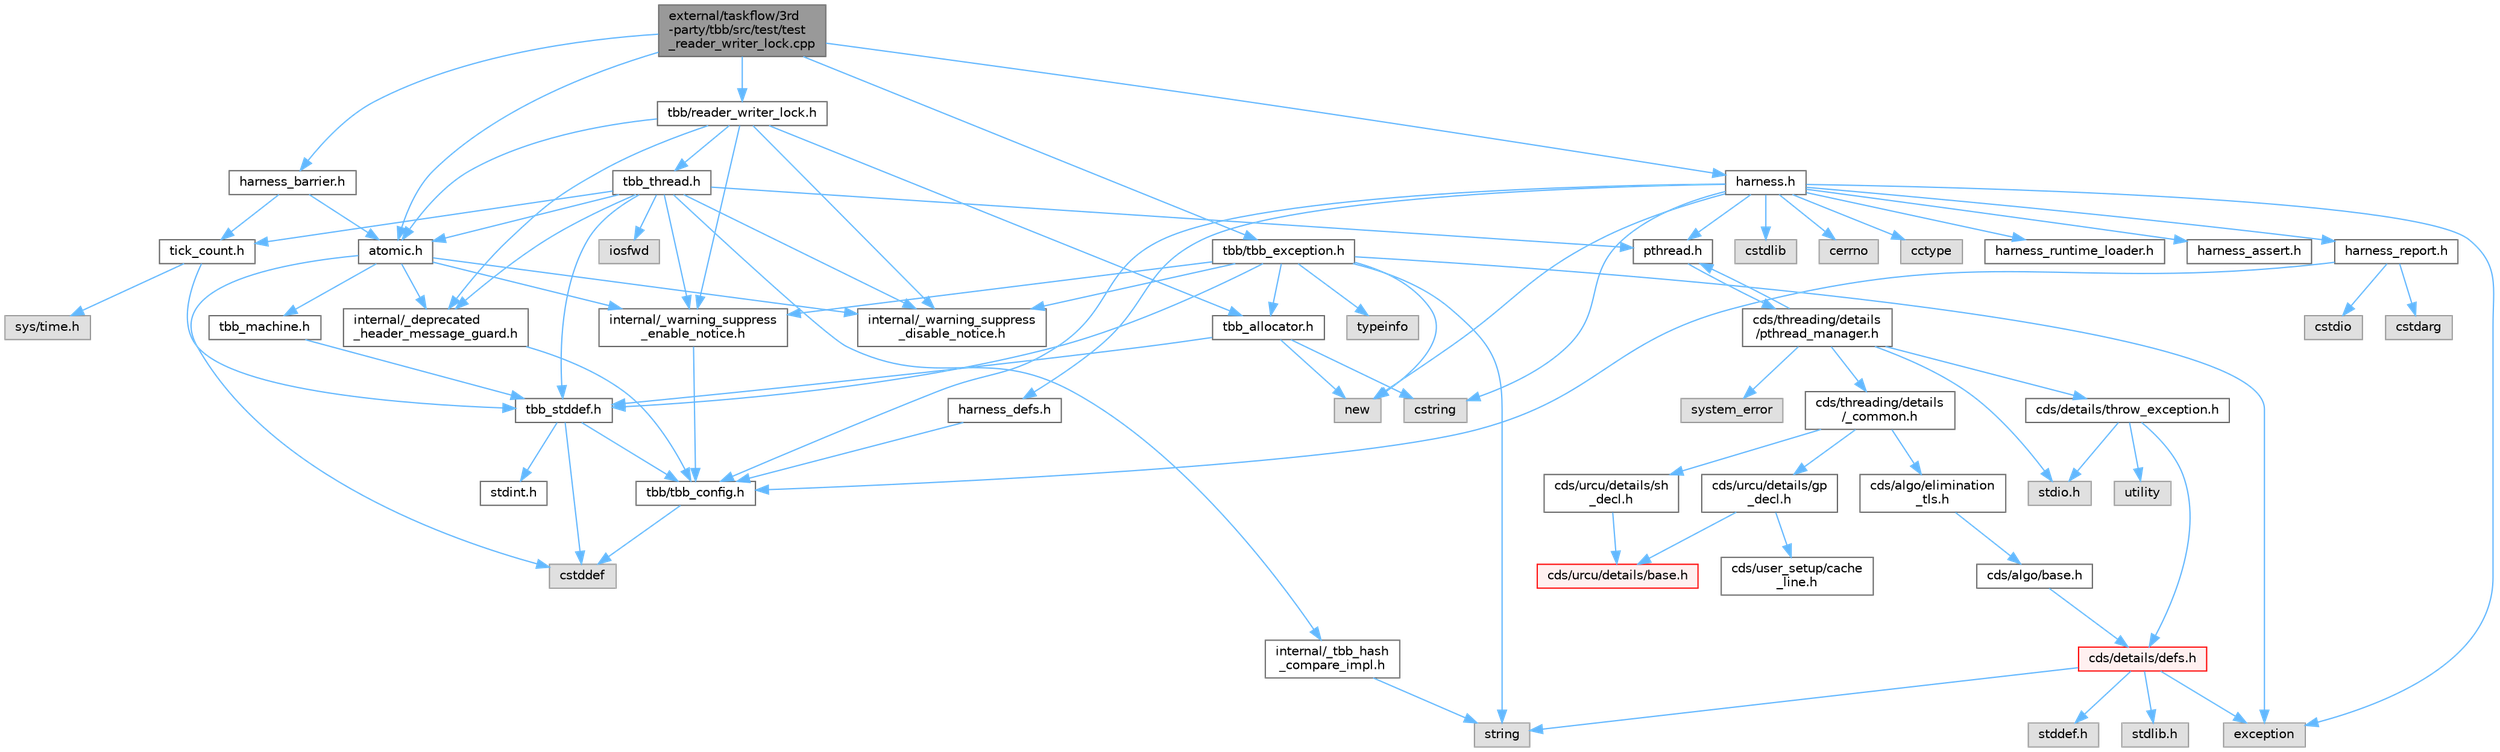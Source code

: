 digraph "external/taskflow/3rd-party/tbb/src/test/test_reader_writer_lock.cpp"
{
 // LATEX_PDF_SIZE
  bgcolor="transparent";
  edge [fontname=Helvetica,fontsize=10,labelfontname=Helvetica,labelfontsize=10];
  node [fontname=Helvetica,fontsize=10,shape=box,height=0.2,width=0.4];
  Node1 [id="Node000001",label="external/taskflow/3rd\l-party/tbb/src/test/test\l_reader_writer_lock.cpp",height=0.2,width=0.4,color="gray40", fillcolor="grey60", style="filled", fontcolor="black",tooltip=" "];
  Node1 -> Node2 [id="edge1_Node000001_Node000002",color="steelblue1",style="solid",tooltip=" "];
  Node2 [id="Node000002",label="tbb/reader_writer_lock.h",height=0.2,width=0.4,color="grey40", fillcolor="white", style="filled",URL="$reader__writer__lock_8h.html",tooltip=" "];
  Node2 -> Node3 [id="edge2_Node000002_Node000003",color="steelblue1",style="solid",tooltip=" "];
  Node3 [id="Node000003",label="internal/_deprecated\l_header_message_guard.h",height=0.2,width=0.4,color="grey40", fillcolor="white", style="filled",URL="$__deprecated__header__message__guard_8h.html",tooltip=" "];
  Node3 -> Node4 [id="edge3_Node000003_Node000004",color="steelblue1",style="solid",tooltip=" "];
  Node4 [id="Node000004",label="tbb/tbb_config.h",height=0.2,width=0.4,color="grey40", fillcolor="white", style="filled",URL="$tbb__config_8h.html",tooltip=" "];
  Node4 -> Node5 [id="edge4_Node000004_Node000005",color="steelblue1",style="solid",tooltip=" "];
  Node5 [id="Node000005",label="cstddef",height=0.2,width=0.4,color="grey60", fillcolor="#E0E0E0", style="filled",tooltip=" "];
  Node2 -> Node6 [id="edge5_Node000002_Node000006",color="steelblue1",style="solid",tooltip=" "];
  Node6 [id="Node000006",label="internal/_warning_suppress\l_enable_notice.h",height=0.2,width=0.4,color="grey40", fillcolor="white", style="filled",URL="$__warning__suppress__enable__notice_8h.html",tooltip=" "];
  Node6 -> Node4 [id="edge6_Node000006_Node000004",color="steelblue1",style="solid",tooltip=" "];
  Node2 -> Node7 [id="edge7_Node000002_Node000007",color="steelblue1",style="solid",tooltip=" "];
  Node7 [id="Node000007",label="tbb_thread.h",height=0.2,width=0.4,color="grey40", fillcolor="white", style="filled",URL="$tbb__thread_8h.html",tooltip=" "];
  Node7 -> Node3 [id="edge8_Node000007_Node000003",color="steelblue1",style="solid",tooltip=" "];
  Node7 -> Node6 [id="edge9_Node000007_Node000006",color="steelblue1",style="solid",tooltip=" "];
  Node7 -> Node8 [id="edge10_Node000007_Node000008",color="steelblue1",style="solid",tooltip=" "];
  Node8 [id="Node000008",label="tbb_stddef.h",height=0.2,width=0.4,color="grey40", fillcolor="white", style="filled",URL="$tbb__stddef_8h.html",tooltip=" "];
  Node8 -> Node4 [id="edge11_Node000008_Node000004",color="steelblue1",style="solid",tooltip=" "];
  Node8 -> Node5 [id="edge12_Node000008_Node000005",color="steelblue1",style="solid",tooltip=" "];
  Node8 -> Node9 [id="edge13_Node000008_Node000009",color="steelblue1",style="solid",tooltip=" "];
  Node9 [id="Node000009",label="stdint.h",height=0.2,width=0.4,color="grey40", fillcolor="white", style="filled",URL="$stdint_8h.html",tooltip=" "];
  Node7 -> Node10 [id="edge14_Node000007_Node000010",color="steelblue1",style="solid",tooltip=" "];
  Node10 [id="Node000010",label="pthread.h",height=0.2,width=0.4,color="grey40", fillcolor="white", style="filled",URL="$pthread_8h.html",tooltip=" "];
  Node10 -> Node11 [id="edge15_Node000010_Node000011",color="steelblue1",style="solid",tooltip=" "];
  Node11 [id="Node000011",label="cds/threading/details\l/pthread_manager.h",height=0.2,width=0.4,color="grey40", fillcolor="white", style="filled",URL="$pthread__manager_8h.html",tooltip=" "];
  Node11 -> Node12 [id="edge16_Node000011_Node000012",color="steelblue1",style="solid",tooltip=" "];
  Node12 [id="Node000012",label="system_error",height=0.2,width=0.4,color="grey60", fillcolor="#E0E0E0", style="filled",tooltip=" "];
  Node11 -> Node13 [id="edge17_Node000011_Node000013",color="steelblue1",style="solid",tooltip=" "];
  Node13 [id="Node000013",label="stdio.h",height=0.2,width=0.4,color="grey60", fillcolor="#E0E0E0", style="filled",tooltip=" "];
  Node11 -> Node10 [id="edge18_Node000011_Node000010",color="steelblue1",style="solid",tooltip=" "];
  Node11 -> Node14 [id="edge19_Node000011_Node000014",color="steelblue1",style="solid",tooltip=" "];
  Node14 [id="Node000014",label="cds/threading/details\l/_common.h",height=0.2,width=0.4,color="grey40", fillcolor="white", style="filled",URL="$__common_8h.html",tooltip=" "];
  Node14 -> Node15 [id="edge20_Node000014_Node000015",color="steelblue1",style="solid",tooltip=" "];
  Node15 [id="Node000015",label="cds/urcu/details/gp\l_decl.h",height=0.2,width=0.4,color="grey40", fillcolor="white", style="filled",URL="$gp__decl_8h.html",tooltip=" "];
  Node15 -> Node16 [id="edge21_Node000015_Node000016",color="steelblue1",style="solid",tooltip=" "];
  Node16 [id="Node000016",label="cds/urcu/details/base.h",height=0.2,width=0.4,color="red", fillcolor="#FFF0F0", style="filled",URL="$external_2libcds_2cds_2urcu_2details_2base_8h.html",tooltip=" "];
  Node15 -> Node31 [id="edge22_Node000015_Node000031",color="steelblue1",style="solid",tooltip=" "];
  Node31 [id="Node000031",label="cds/user_setup/cache\l_line.h",height=0.2,width=0.4,color="grey40", fillcolor="white", style="filled",URL="$cache__line_8h.html",tooltip="Cache-line size definition"];
  Node14 -> Node54 [id="edge23_Node000014_Node000054",color="steelblue1",style="solid",tooltip=" "];
  Node54 [id="Node000054",label="cds/urcu/details/sh\l_decl.h",height=0.2,width=0.4,color="grey40", fillcolor="white", style="filled",URL="$sh__decl_8h.html",tooltip=" "];
  Node54 -> Node16 [id="edge24_Node000054_Node000016",color="steelblue1",style="solid",tooltip=" "];
  Node14 -> Node55 [id="edge25_Node000014_Node000055",color="steelblue1",style="solid",tooltip=" "];
  Node55 [id="Node000055",label="cds/algo/elimination\l_tls.h",height=0.2,width=0.4,color="grey40", fillcolor="white", style="filled",URL="$elimination__tls_8h.html",tooltip=" "];
  Node55 -> Node56 [id="edge26_Node000055_Node000056",color="steelblue1",style="solid",tooltip=" "];
  Node56 [id="Node000056",label="cds/algo/base.h",height=0.2,width=0.4,color="grey40", fillcolor="white", style="filled",URL="$external_2libcds_2cds_2algo_2base_8h.html",tooltip=" "];
  Node56 -> Node18 [id="edge27_Node000056_Node000018",color="steelblue1",style="solid",tooltip=" "];
  Node18 [id="Node000018",label="cds/details/defs.h",height=0.2,width=0.4,color="red", fillcolor="#FFF0F0", style="filled",URL="$details_2defs_8h.html",tooltip=" "];
  Node18 -> Node19 [id="edge28_Node000018_Node000019",color="steelblue1",style="solid",tooltip=" "];
  Node19 [id="Node000019",label="stddef.h",height=0.2,width=0.4,color="grey60", fillcolor="#E0E0E0", style="filled",tooltip=" "];
  Node18 -> Node20 [id="edge29_Node000018_Node000020",color="steelblue1",style="solid",tooltip=" "];
  Node20 [id="Node000020",label="stdlib.h",height=0.2,width=0.4,color="grey60", fillcolor="#E0E0E0", style="filled",tooltip=" "];
  Node18 -> Node23 [id="edge30_Node000018_Node000023",color="steelblue1",style="solid",tooltip=" "];
  Node23 [id="Node000023",label="exception",height=0.2,width=0.4,color="grey60", fillcolor="#E0E0E0", style="filled",tooltip=" "];
  Node18 -> Node25 [id="edge31_Node000018_Node000025",color="steelblue1",style="solid",tooltip=" "];
  Node25 [id="Node000025",label="string",height=0.2,width=0.4,color="grey60", fillcolor="#E0E0E0", style="filled",tooltip=" "];
  Node11 -> Node48 [id="edge32_Node000011_Node000048",color="steelblue1",style="solid",tooltip=" "];
  Node48 [id="Node000048",label="cds/details/throw_exception.h",height=0.2,width=0.4,color="grey40", fillcolor="white", style="filled",URL="$throw__exception_8h.html",tooltip=" "];
  Node48 -> Node18 [id="edge33_Node000048_Node000018",color="steelblue1",style="solid",tooltip=" "];
  Node48 -> Node13 [id="edge34_Node000048_Node000013",color="steelblue1",style="solid",tooltip=" "];
  Node48 -> Node49 [id="edge35_Node000048_Node000049",color="steelblue1",style="solid",tooltip=" "];
  Node49 [id="Node000049",label="utility",height=0.2,width=0.4,color="grey60", fillcolor="#E0E0E0", style="filled",tooltip=" "];
  Node7 -> Node57 [id="edge36_Node000007_Node000057",color="steelblue1",style="solid",tooltip=" "];
  Node57 [id="Node000057",label="atomic.h",height=0.2,width=0.4,color="grey40", fillcolor="white", style="filled",URL="$external_2taskflow_23rd-party_2tbb_2include_2tbb_2atomic_8h.html",tooltip=" "];
  Node57 -> Node3 [id="edge37_Node000057_Node000003",color="steelblue1",style="solid",tooltip=" "];
  Node57 -> Node6 [id="edge38_Node000057_Node000006",color="steelblue1",style="solid",tooltip=" "];
  Node57 -> Node5 [id="edge39_Node000057_Node000005",color="steelblue1",style="solid",tooltip=" "];
  Node57 -> Node58 [id="edge40_Node000057_Node000058",color="steelblue1",style="solid",tooltip=" "];
  Node58 [id="Node000058",label="tbb_machine.h",height=0.2,width=0.4,color="grey40", fillcolor="white", style="filled",URL="$tbb__machine_8h.html",tooltip=" "];
  Node58 -> Node8 [id="edge41_Node000058_Node000008",color="steelblue1",style="solid",tooltip=" "];
  Node57 -> Node59 [id="edge42_Node000057_Node000059",color="steelblue1",style="solid",tooltip=" "];
  Node59 [id="Node000059",label="internal/_warning_suppress\l_disable_notice.h",height=0.2,width=0.4,color="grey40", fillcolor="white", style="filled",URL="$__warning__suppress__disable__notice_8h.html",tooltip=" "];
  Node7 -> Node60 [id="edge43_Node000007_Node000060",color="steelblue1",style="solid",tooltip=" "];
  Node60 [id="Node000060",label="internal/_tbb_hash\l_compare_impl.h",height=0.2,width=0.4,color="grey40", fillcolor="white", style="filled",URL="$__tbb__hash__compare__impl_8h.html",tooltip=" "];
  Node60 -> Node25 [id="edge44_Node000060_Node000025",color="steelblue1",style="solid",tooltip=" "];
  Node7 -> Node61 [id="edge45_Node000007_Node000061",color="steelblue1",style="solid",tooltip=" "];
  Node61 [id="Node000061",label="tick_count.h",height=0.2,width=0.4,color="grey40", fillcolor="white", style="filled",URL="$tick__count_8h.html",tooltip=" "];
  Node61 -> Node8 [id="edge46_Node000061_Node000008",color="steelblue1",style="solid",tooltip=" "];
  Node61 -> Node62 [id="edge47_Node000061_Node000062",color="steelblue1",style="solid",tooltip=" "];
  Node62 [id="Node000062",label="sys/time.h",height=0.2,width=0.4,color="grey60", fillcolor="#E0E0E0", style="filled",tooltip=" "];
  Node7 -> Node63 [id="edge48_Node000007_Node000063",color="steelblue1",style="solid",tooltip=" "];
  Node63 [id="Node000063",label="iosfwd",height=0.2,width=0.4,color="grey60", fillcolor="#E0E0E0", style="filled",tooltip=" "];
  Node7 -> Node59 [id="edge49_Node000007_Node000059",color="steelblue1",style="solid",tooltip=" "];
  Node2 -> Node64 [id="edge50_Node000002_Node000064",color="steelblue1",style="solid",tooltip=" "];
  Node64 [id="Node000064",label="tbb_allocator.h",height=0.2,width=0.4,color="grey40", fillcolor="white", style="filled",URL="$tbb__allocator_8h.html",tooltip=" "];
  Node64 -> Node8 [id="edge51_Node000064_Node000008",color="steelblue1",style="solid",tooltip=" "];
  Node64 -> Node65 [id="edge52_Node000064_Node000065",color="steelblue1",style="solid",tooltip=" "];
  Node65 [id="Node000065",label="new",height=0.2,width=0.4,color="grey60", fillcolor="#E0E0E0", style="filled",tooltip=" "];
  Node64 -> Node66 [id="edge53_Node000064_Node000066",color="steelblue1",style="solid",tooltip=" "];
  Node66 [id="Node000066",label="cstring",height=0.2,width=0.4,color="grey60", fillcolor="#E0E0E0", style="filled",tooltip=" "];
  Node2 -> Node57 [id="edge54_Node000002_Node000057",color="steelblue1",style="solid",tooltip=" "];
  Node2 -> Node59 [id="edge55_Node000002_Node000059",color="steelblue1",style="solid",tooltip=" "];
  Node1 -> Node57 [id="edge56_Node000001_Node000057",color="steelblue1",style="solid",tooltip=" "];
  Node1 -> Node67 [id="edge57_Node000001_Node000067",color="steelblue1",style="solid",tooltip=" "];
  Node67 [id="Node000067",label="tbb/tbb_exception.h",height=0.2,width=0.4,color="grey40", fillcolor="white", style="filled",URL="$tbb__exception_8h.html",tooltip=" "];
  Node67 -> Node6 [id="edge58_Node000067_Node000006",color="steelblue1",style="solid",tooltip=" "];
  Node67 -> Node8 [id="edge59_Node000067_Node000008",color="steelblue1",style="solid",tooltip=" "];
  Node67 -> Node23 [id="edge60_Node000067_Node000023",color="steelblue1",style="solid",tooltip=" "];
  Node67 -> Node65 [id="edge61_Node000067_Node000065",color="steelblue1",style="solid",tooltip=" "];
  Node67 -> Node25 [id="edge62_Node000067_Node000025",color="steelblue1",style="solid",tooltip=" "];
  Node67 -> Node64 [id="edge63_Node000067_Node000064",color="steelblue1",style="solid",tooltip=" "];
  Node67 -> Node68 [id="edge64_Node000067_Node000068",color="steelblue1",style="solid",tooltip=" "];
  Node68 [id="Node000068",label="typeinfo",height=0.2,width=0.4,color="grey60", fillcolor="#E0E0E0", style="filled",tooltip=" "];
  Node67 -> Node59 [id="edge65_Node000067_Node000059",color="steelblue1",style="solid",tooltip=" "];
  Node1 -> Node69 [id="edge66_Node000001_Node000069",color="steelblue1",style="solid",tooltip=" "];
  Node69 [id="Node000069",label="harness.h",height=0.2,width=0.4,color="grey40", fillcolor="white", style="filled",URL="$harness_8h.html",tooltip=" "];
  Node69 -> Node4 [id="edge67_Node000069_Node000004",color="steelblue1",style="solid",tooltip=" "];
  Node69 -> Node70 [id="edge68_Node000069_Node000070",color="steelblue1",style="solid",tooltip=" "];
  Node70 [id="Node000070",label="harness_defs.h",height=0.2,width=0.4,color="grey40", fillcolor="white", style="filled",URL="$harness__defs_8h.html",tooltip=" "];
  Node70 -> Node4 [id="edge69_Node000070_Node000004",color="steelblue1",style="solid",tooltip=" "];
  Node69 -> Node47 [id="edge70_Node000069_Node000047",color="steelblue1",style="solid",tooltip=" "];
  Node47 [id="Node000047",label="cstdlib",height=0.2,width=0.4,color="grey60", fillcolor="#E0E0E0", style="filled",tooltip=" "];
  Node69 -> Node66 [id="edge71_Node000069_Node000066",color="steelblue1",style="solid",tooltip=" "];
  Node69 -> Node71 [id="edge72_Node000069_Node000071",color="steelblue1",style="solid",tooltip=" "];
  Node71 [id="Node000071",label="cerrno",height=0.2,width=0.4,color="grey60", fillcolor="#E0E0E0", style="filled",tooltip=" "];
  Node69 -> Node72 [id="edge73_Node000069_Node000072",color="steelblue1",style="solid",tooltip=" "];
  Node72 [id="Node000072",label="cctype",height=0.2,width=0.4,color="grey60", fillcolor="#E0E0E0", style="filled",tooltip=" "];
  Node69 -> Node65 [id="edge74_Node000069_Node000065",color="steelblue1",style="solid",tooltip=" "];
  Node69 -> Node10 [id="edge75_Node000069_Node000010",color="steelblue1",style="solid",tooltip=" "];
  Node69 -> Node73 [id="edge76_Node000069_Node000073",color="steelblue1",style="solid",tooltip=" "];
  Node73 [id="Node000073",label="harness_runtime_loader.h",height=0.2,width=0.4,color="grey40", fillcolor="white", style="filled",URL="$harness__runtime__loader_8h.html",tooltip=" "];
  Node69 -> Node74 [id="edge77_Node000069_Node000074",color="steelblue1",style="solid",tooltip=" "];
  Node74 [id="Node000074",label="harness_report.h",height=0.2,width=0.4,color="grey40", fillcolor="white", style="filled",URL="$harness__report_8h.html",tooltip=" "];
  Node74 -> Node75 [id="edge78_Node000074_Node000075",color="steelblue1",style="solid",tooltip=" "];
  Node75 [id="Node000075",label="cstdio",height=0.2,width=0.4,color="grey60", fillcolor="#E0E0E0", style="filled",tooltip=" "];
  Node74 -> Node76 [id="edge79_Node000074_Node000076",color="steelblue1",style="solid",tooltip=" "];
  Node76 [id="Node000076",label="cstdarg",height=0.2,width=0.4,color="grey60", fillcolor="#E0E0E0", style="filled",tooltip=" "];
  Node74 -> Node4 [id="edge80_Node000074_Node000004",color="steelblue1",style="solid",tooltip=" "];
  Node69 -> Node23 [id="edge81_Node000069_Node000023",color="steelblue1",style="solid",tooltip=" "];
  Node69 -> Node77 [id="edge82_Node000069_Node000077",color="steelblue1",style="solid",tooltip=" "];
  Node77 [id="Node000077",label="harness_assert.h",height=0.2,width=0.4,color="grey40", fillcolor="white", style="filled",URL="$harness__assert_8h.html",tooltip=" "];
  Node1 -> Node78 [id="edge83_Node000001_Node000078",color="steelblue1",style="solid",tooltip=" "];
  Node78 [id="Node000078",label="harness_barrier.h",height=0.2,width=0.4,color="grey40", fillcolor="white", style="filled",URL="$harness__barrier_8h.html",tooltip=" "];
  Node78 -> Node57 [id="edge84_Node000078_Node000057",color="steelblue1",style="solid",tooltip=" "];
  Node78 -> Node61 [id="edge85_Node000078_Node000061",color="steelblue1",style="solid",tooltip=" "];
}
